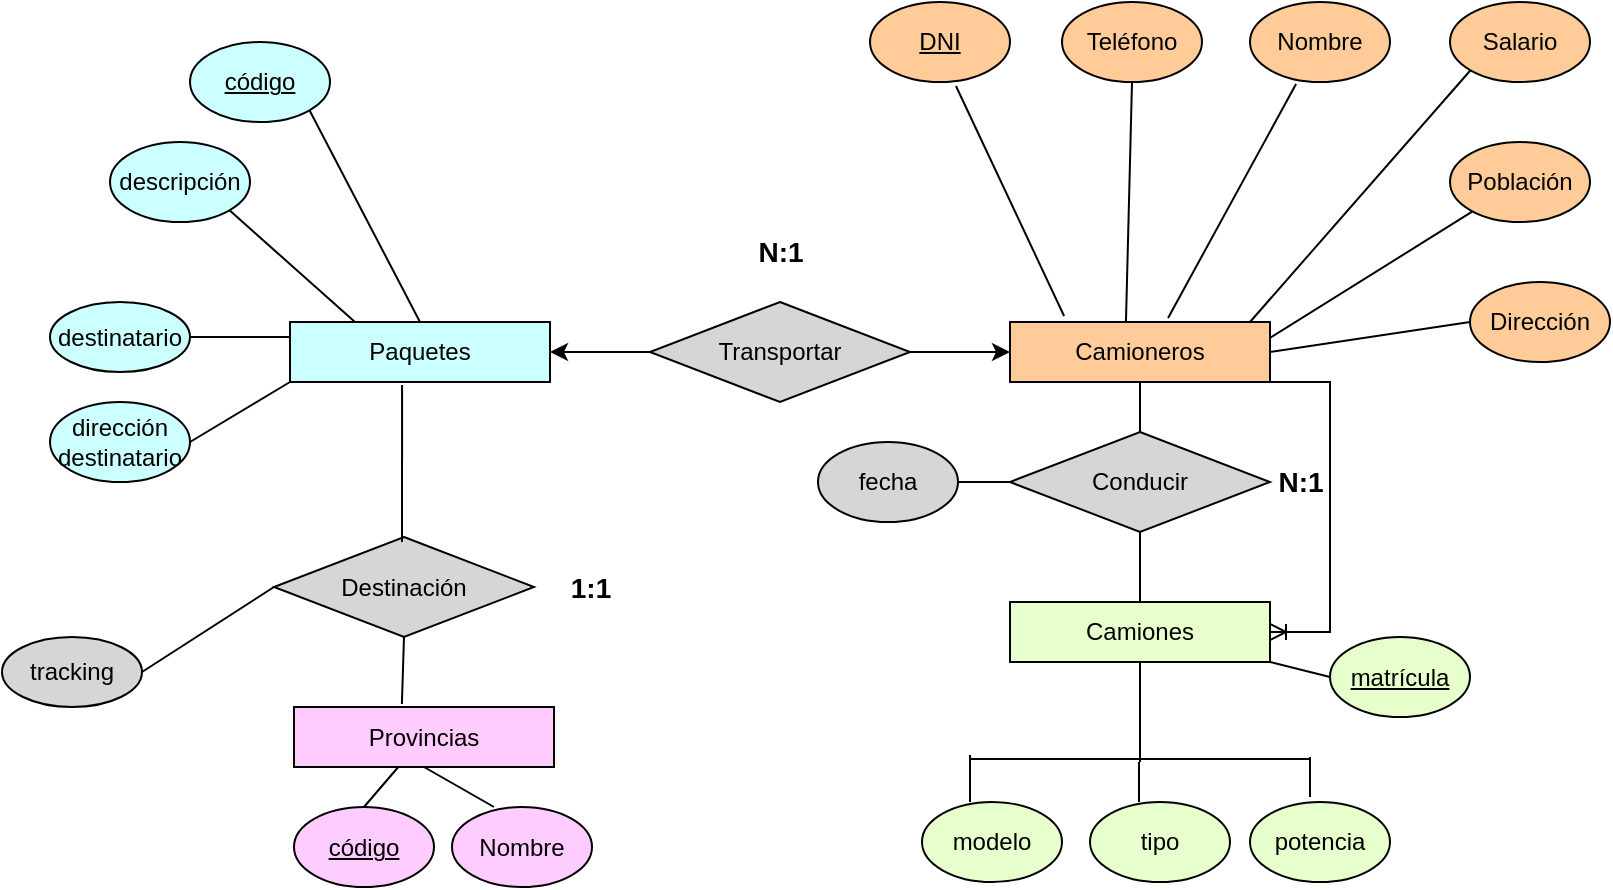 <mxfile version="20.3.0" type="device"><diagram id="7iK8f9Tc-DLSeT1-vv3Q" name="Página-1"><mxGraphModel dx="912" dy="672" grid="1" gridSize="10" guides="1" tooltips="1" connect="1" arrows="1" fold="1" page="1" pageScale="1" pageWidth="827" pageHeight="1169" math="0" shadow="0"><root><mxCell id="0"/><mxCell id="1" parent="0"/><mxCell id="cw471zNBA-B-aYEckOZQ-3" value="Paquetes" style="rounded=0;whiteSpace=wrap;html=1;fillColor=#CCFFFF;" vertex="1" parent="1"><mxGeometry x="150" y="200" width="130" height="30" as="geometry"/></mxCell><mxCell id="cw471zNBA-B-aYEckOZQ-4" value="Camioneros" style="rounded=0;whiteSpace=wrap;html=1;fillColor=#FFCC99;" vertex="1" parent="1"><mxGeometry x="510" y="200" width="130" height="30" as="geometry"/></mxCell><mxCell id="cw471zNBA-B-aYEckOZQ-34" style="edgeStyle=orthogonalEdgeStyle;rounded=0;orthogonalLoop=1;jettySize=auto;html=1;exitX=1;exitY=0.5;exitDx=0;exitDy=0;" edge="1" parent="1" source="cw471zNBA-B-aYEckOZQ-5" target="cw471zNBA-B-aYEckOZQ-4"><mxGeometry relative="1" as="geometry"/></mxCell><mxCell id="cw471zNBA-B-aYEckOZQ-35" style="edgeStyle=orthogonalEdgeStyle;rounded=0;orthogonalLoop=1;jettySize=auto;html=1;exitX=0;exitY=0.5;exitDx=0;exitDy=0;entryX=1;entryY=0.5;entryDx=0;entryDy=0;" edge="1" parent="1" source="cw471zNBA-B-aYEckOZQ-5" target="cw471zNBA-B-aYEckOZQ-3"><mxGeometry relative="1" as="geometry"/></mxCell><mxCell id="cw471zNBA-B-aYEckOZQ-5" value="Transportar" style="rhombus;whiteSpace=wrap;html=1;fillColor=#D6D6D6;" vertex="1" parent="1"><mxGeometry x="330" y="190" width="130" height="50" as="geometry"/></mxCell><mxCell id="cw471zNBA-B-aYEckOZQ-6" value="&lt;u&gt;DNI&lt;/u&gt;" style="ellipse;whiteSpace=wrap;html=1;fillColor=#FFCC99;" vertex="1" parent="1"><mxGeometry x="440" y="40" width="70" height="40" as="geometry"/></mxCell><mxCell id="cw471zNBA-B-aYEckOZQ-7" value="Nombre" style="ellipse;whiteSpace=wrap;html=1;fillColor=#FFCC99;" vertex="1" parent="1"><mxGeometry x="630" y="40" width="70" height="40" as="geometry"/></mxCell><mxCell id="cw471zNBA-B-aYEckOZQ-8" value="Teléfono" style="ellipse;whiteSpace=wrap;html=1;fillColor=#FFCC99;" vertex="1" parent="1"><mxGeometry x="536" y="40" width="70" height="40" as="geometry"/></mxCell><mxCell id="cw471zNBA-B-aYEckOZQ-9" value="Dirección" style="ellipse;whiteSpace=wrap;html=1;fillColor=#FFCC99;" vertex="1" parent="1"><mxGeometry x="740" y="180" width="70" height="40" as="geometry"/></mxCell><mxCell id="cw471zNBA-B-aYEckOZQ-10" value="Salario" style="ellipse;whiteSpace=wrap;html=1;fillColor=#FFCC99;" vertex="1" parent="1"><mxGeometry x="730" y="40" width="70" height="40" as="geometry"/></mxCell><mxCell id="cw471zNBA-B-aYEckOZQ-11" value="Población" style="ellipse;whiteSpace=wrap;html=1;fillColor=#FFCC99;" vertex="1" parent="1"><mxGeometry x="730" y="110" width="70" height="40" as="geometry"/></mxCell><mxCell id="cw471zNBA-B-aYEckOZQ-12" value="" style="endArrow=none;html=1;rounded=0;entryX=0;entryY=1;entryDx=0;entryDy=0;" edge="1" parent="1" target="cw471zNBA-B-aYEckOZQ-10"><mxGeometry width="50" height="50" relative="1" as="geometry"><mxPoint x="630" y="200" as="sourcePoint"/><mxPoint x="480" y="270" as="targetPoint"/></mxGeometry></mxCell><mxCell id="cw471zNBA-B-aYEckOZQ-13" value="" style="endArrow=none;html=1;rounded=0;entryX=0.329;entryY=1.025;entryDx=0;entryDy=0;entryPerimeter=0;exitX=0.608;exitY=-0.067;exitDx=0;exitDy=0;exitPerimeter=0;" edge="1" parent="1" source="cw471zNBA-B-aYEckOZQ-4" target="cw471zNBA-B-aYEckOZQ-7"><mxGeometry width="50" height="50" relative="1" as="geometry"><mxPoint x="390" y="370" as="sourcePoint"/><mxPoint x="440" y="320" as="targetPoint"/></mxGeometry></mxCell><mxCell id="cw471zNBA-B-aYEckOZQ-14" value="" style="endArrow=none;html=1;rounded=0;entryX=0.5;entryY=1;entryDx=0;entryDy=0;exitX=0.446;exitY=0;exitDx=0;exitDy=0;exitPerimeter=0;" edge="1" parent="1" source="cw471zNBA-B-aYEckOZQ-4" target="cw471zNBA-B-aYEckOZQ-8"><mxGeometry width="50" height="50" relative="1" as="geometry"><mxPoint x="550" y="200" as="sourcePoint"/><mxPoint x="613.99" y="83.01" as="targetPoint"/></mxGeometry></mxCell><mxCell id="cw471zNBA-B-aYEckOZQ-15" value="" style="endArrow=none;html=1;rounded=0;entryX=0.614;entryY=1.05;entryDx=0;entryDy=0;exitX=0.208;exitY=-0.1;exitDx=0;exitDy=0;exitPerimeter=0;entryPerimeter=0;" edge="1" parent="1" source="cw471zNBA-B-aYEckOZQ-4" target="cw471zNBA-B-aYEckOZQ-6"><mxGeometry width="50" height="50" relative="1" as="geometry"><mxPoint x="577.98" y="210" as="sourcePoint"/><mxPoint x="581" y="90" as="targetPoint"/></mxGeometry></mxCell><mxCell id="cw471zNBA-B-aYEckOZQ-16" value="" style="endArrow=none;html=1;rounded=0;exitX=0.923;exitY=-0.067;exitDx=0;exitDy=0;exitPerimeter=0;" edge="1" parent="1" target="cw471zNBA-B-aYEckOZQ-11"><mxGeometry width="50" height="50" relative="1" as="geometry"><mxPoint x="639.99" y="207.99" as="sourcePoint"/><mxPoint x="750.251" y="84.142" as="targetPoint"/></mxGeometry></mxCell><mxCell id="cw471zNBA-B-aYEckOZQ-17" value="" style="endArrow=none;html=1;rounded=0;exitX=1;exitY=0.5;exitDx=0;exitDy=0;entryX=0;entryY=0.5;entryDx=0;entryDy=0;" edge="1" parent="1" source="cw471zNBA-B-aYEckOZQ-4" target="cw471zNBA-B-aYEckOZQ-9"><mxGeometry width="50" height="50" relative="1" as="geometry"><mxPoint x="649.99" y="217.99" as="sourcePoint"/><mxPoint x="751.197" y="154.663" as="targetPoint"/></mxGeometry></mxCell><mxCell id="cw471zNBA-B-aYEckOZQ-18" value="&lt;u&gt;código&lt;/u&gt;" style="ellipse;whiteSpace=wrap;html=1;fillColor=#CCFFFF;" vertex="1" parent="1"><mxGeometry x="100" y="60" width="70" height="40" as="geometry"/></mxCell><mxCell id="cw471zNBA-B-aYEckOZQ-19" value="descripción" style="ellipse;whiteSpace=wrap;html=1;fillColor=#CCFFFF;" vertex="1" parent="1"><mxGeometry x="60" y="110" width="70" height="40" as="geometry"/></mxCell><mxCell id="cw471zNBA-B-aYEckOZQ-21" value="Provincias" style="rounded=0;whiteSpace=wrap;html=1;fillColor=#FFCCFF;" vertex="1" parent="1"><mxGeometry x="152" y="392.5" width="130" height="30" as="geometry"/></mxCell><mxCell id="cw471zNBA-B-aYEckOZQ-22" value="dirección destinatario" style="ellipse;whiteSpace=wrap;html=1;fillColor=#CCFFFF;" vertex="1" parent="1"><mxGeometry x="30" y="240" width="70" height="40" as="geometry"/></mxCell><mxCell id="cw471zNBA-B-aYEckOZQ-23" value="&lt;u&gt;código&lt;/u&gt;" style="ellipse;whiteSpace=wrap;html=1;fillColor=#FFCCFF;" vertex="1" parent="1"><mxGeometry x="152" y="442.5" width="70" height="40" as="geometry"/></mxCell><mxCell id="cw471zNBA-B-aYEckOZQ-24" value="Nombre" style="ellipse;whiteSpace=wrap;html=1;fillColor=#FFCCFF;" vertex="1" parent="1"><mxGeometry x="231" y="442.5" width="70" height="40" as="geometry"/></mxCell><mxCell id="cw471zNBA-B-aYEckOZQ-25" value="Camiones" style="rounded=0;whiteSpace=wrap;html=1;fillColor=#E6FFCC;" vertex="1" parent="1"><mxGeometry x="510" y="340" width="130" height="30" as="geometry"/></mxCell><mxCell id="cw471zNBA-B-aYEckOZQ-26" value="&lt;u&gt;matrícula&lt;/u&gt;" style="ellipse;whiteSpace=wrap;html=1;fillColor=#E6FFCC;" vertex="1" parent="1"><mxGeometry x="670" y="357.5" width="70" height="40" as="geometry"/></mxCell><mxCell id="cw471zNBA-B-aYEckOZQ-27" value="modelo" style="ellipse;whiteSpace=wrap;html=1;fillColor=#E6FFCC;" vertex="1" parent="1"><mxGeometry x="466" y="440" width="70" height="40" as="geometry"/></mxCell><mxCell id="cw471zNBA-B-aYEckOZQ-28" value="tipo" style="ellipse;whiteSpace=wrap;html=1;fillColor=#E6FFCC;" vertex="1" parent="1"><mxGeometry x="550" y="440" width="70" height="40" as="geometry"/></mxCell><mxCell id="cw471zNBA-B-aYEckOZQ-29" value="potencia" style="ellipse;whiteSpace=wrap;html=1;fillColor=#E6FFCC;" vertex="1" parent="1"><mxGeometry x="630" y="440" width="70" height="40" as="geometry"/></mxCell><mxCell id="cw471zNBA-B-aYEckOZQ-30" value="Conducir" style="rhombus;whiteSpace=wrap;html=1;fillColor=#D6D6D6;" vertex="1" parent="1"><mxGeometry x="510" y="255" width="130" height="50" as="geometry"/></mxCell><mxCell id="cw471zNBA-B-aYEckOZQ-31" value="" style="endArrow=none;html=1;rounded=0;entryX=0.5;entryY=1;entryDx=0;entryDy=0;" edge="1" parent="1" source="cw471zNBA-B-aYEckOZQ-30" target="cw471zNBA-B-aYEckOZQ-4"><mxGeometry width="50" height="50" relative="1" as="geometry"><mxPoint x="390" y="360" as="sourcePoint"/><mxPoint x="440" y="310" as="targetPoint"/></mxGeometry></mxCell><mxCell id="cw471zNBA-B-aYEckOZQ-32" value="" style="endArrow=none;html=1;rounded=0;entryX=0.5;entryY=0;entryDx=0;entryDy=0;exitX=0.5;exitY=1;exitDx=0;exitDy=0;" edge="1" parent="1" source="cw471zNBA-B-aYEckOZQ-30" target="cw471zNBA-B-aYEckOZQ-25"><mxGeometry width="50" height="50" relative="1" as="geometry"><mxPoint x="585" y="265" as="sourcePoint"/><mxPoint x="585" y="240" as="targetPoint"/></mxGeometry></mxCell><mxCell id="cw471zNBA-B-aYEckOZQ-33" value="" style="endArrow=none;html=1;rounded=0;entryX=1;entryY=1;entryDx=0;entryDy=0;exitX=0.5;exitY=0;exitDx=0;exitDy=0;" edge="1" parent="1" source="cw471zNBA-B-aYEckOZQ-3" target="cw471zNBA-B-aYEckOZQ-18"><mxGeometry width="50" height="50" relative="1" as="geometry"><mxPoint x="390" y="360" as="sourcePoint"/><mxPoint x="440" y="310" as="targetPoint"/></mxGeometry></mxCell><mxCell id="cw471zNBA-B-aYEckOZQ-36" value="" style="endArrow=none;html=1;rounded=0;entryX=1;entryY=1;entryDx=0;entryDy=0;exitX=0.25;exitY=0;exitDx=0;exitDy=0;" edge="1" parent="1" source="cw471zNBA-B-aYEckOZQ-3" target="cw471zNBA-B-aYEckOZQ-19"><mxGeometry width="50" height="50" relative="1" as="geometry"><mxPoint x="390" y="360" as="sourcePoint"/><mxPoint x="440" y="310" as="targetPoint"/></mxGeometry></mxCell><mxCell id="cw471zNBA-B-aYEckOZQ-37" value="" style="endArrow=none;html=1;rounded=0;entryX=0;entryY=0.5;entryDx=0;entryDy=0;exitX=1;exitY=1;exitDx=0;exitDy=0;" edge="1" parent="1" source="cw471zNBA-B-aYEckOZQ-25" target="cw471zNBA-B-aYEckOZQ-26"><mxGeometry width="50" height="50" relative="1" as="geometry"><mxPoint x="630" y="422.5" as="sourcePoint"/><mxPoint x="430" y="385" as="targetPoint"/></mxGeometry></mxCell><mxCell id="cw471zNBA-B-aYEckOZQ-43" value="Destinación" style="rhombus;whiteSpace=wrap;html=1;fillColor=#D6D6D6;" vertex="1" parent="1"><mxGeometry x="142" y="307.5" width="130" height="50" as="geometry"/></mxCell><mxCell id="cw471zNBA-B-aYEckOZQ-44" value="" style="endArrow=none;html=1;rounded=0;entryX=0.431;entryY=1.05;entryDx=0;entryDy=0;entryPerimeter=0;" edge="1" parent="1" target="cw471zNBA-B-aYEckOZQ-3"><mxGeometry width="50" height="50" relative="1" as="geometry"><mxPoint x="206" y="310" as="sourcePoint"/><mxPoint x="206.99" y="271.5" as="targetPoint"/></mxGeometry></mxCell><mxCell id="cw471zNBA-B-aYEckOZQ-47" value="" style="endArrow=none;html=1;rounded=0;entryX=0.5;entryY=1;entryDx=0;entryDy=0;exitX=0.415;exitY=-0.05;exitDx=0;exitDy=0;exitPerimeter=0;" edge="1" parent="1" source="cw471zNBA-B-aYEckOZQ-21" target="cw471zNBA-B-aYEckOZQ-43"><mxGeometry width="50" height="50" relative="1" as="geometry"><mxPoint x="302" y="392.5" as="sourcePoint"/><mxPoint x="352" y="342.5" as="targetPoint"/></mxGeometry></mxCell><mxCell id="cw471zNBA-B-aYEckOZQ-49" value="destinatario" style="ellipse;whiteSpace=wrap;html=1;fillColor=#CCFFFF;" vertex="1" parent="1"><mxGeometry x="30" y="190" width="70" height="35" as="geometry"/></mxCell><mxCell id="cw471zNBA-B-aYEckOZQ-51" value="" style="endArrow=none;html=1;rounded=0;entryX=1;entryY=0.5;entryDx=0;entryDy=0;exitX=0;exitY=0.25;exitDx=0;exitDy=0;" edge="1" parent="1" source="cw471zNBA-B-aYEckOZQ-3" target="cw471zNBA-B-aYEckOZQ-49"><mxGeometry width="50" height="50" relative="1" as="geometry"><mxPoint x="390" y="330" as="sourcePoint"/><mxPoint x="110" y="220" as="targetPoint"/></mxGeometry></mxCell><mxCell id="cw471zNBA-B-aYEckOZQ-52" value="" style="endArrow=none;html=1;rounded=0;exitX=1;exitY=0.5;exitDx=0;exitDy=0;entryX=0;entryY=1;entryDx=0;entryDy=0;" edge="1" parent="1" source="cw471zNBA-B-aYEckOZQ-22" target="cw471zNBA-B-aYEckOZQ-3"><mxGeometry width="50" height="50" relative="1" as="geometry"><mxPoint x="390" y="330" as="sourcePoint"/><mxPoint x="440" y="280" as="targetPoint"/></mxGeometry></mxCell><mxCell id="cw471zNBA-B-aYEckOZQ-53" value="" style="endArrow=none;html=1;rounded=0;entryX=0.5;entryY=0;entryDx=0;entryDy=0;" edge="1" parent="1" source="cw471zNBA-B-aYEckOZQ-21" target="cw471zNBA-B-aYEckOZQ-23"><mxGeometry width="50" height="50" relative="1" as="geometry"><mxPoint x="302" y="362.5" as="sourcePoint"/><mxPoint x="352" y="312.5" as="targetPoint"/></mxGeometry></mxCell><mxCell id="cw471zNBA-B-aYEckOZQ-54" value="" style="endArrow=none;html=1;rounded=0;exitX=0.3;exitY=0;exitDx=0;exitDy=0;exitPerimeter=0;entryX=0.5;entryY=1;entryDx=0;entryDy=0;" edge="1" parent="1" source="cw471zNBA-B-aYEckOZQ-24" target="cw471zNBA-B-aYEckOZQ-21"><mxGeometry width="50" height="50" relative="1" as="geometry"><mxPoint x="302" y="362.5" as="sourcePoint"/><mxPoint x="352" y="312.5" as="targetPoint"/></mxGeometry></mxCell><mxCell id="cw471zNBA-B-aYEckOZQ-57" value="fecha" style="ellipse;whiteSpace=wrap;html=1;fillColor=#D6D6D6;" vertex="1" parent="1"><mxGeometry x="414" y="260" width="70" height="40" as="geometry"/></mxCell><mxCell id="cw471zNBA-B-aYEckOZQ-58" value="" style="endArrow=none;html=1;rounded=0;entryX=0;entryY=0.5;entryDx=0;entryDy=0;exitX=1;exitY=0.5;exitDx=0;exitDy=0;" edge="1" parent="1" source="cw471zNBA-B-aYEckOZQ-57" target="cw471zNBA-B-aYEckOZQ-30"><mxGeometry width="50" height="50" relative="1" as="geometry"><mxPoint x="390" y="340" as="sourcePoint"/><mxPoint x="440" y="290" as="targetPoint"/></mxGeometry></mxCell><mxCell id="cw471zNBA-B-aYEckOZQ-59" value="tracking" style="ellipse;whiteSpace=wrap;html=1;fillColor=#D6D6D6;" vertex="1" parent="1"><mxGeometry x="6" y="357.5" width="70" height="35" as="geometry"/></mxCell><mxCell id="cw471zNBA-B-aYEckOZQ-60" value="" style="endArrow=none;html=1;rounded=0;exitX=1;exitY=0.5;exitDx=0;exitDy=0;entryX=0;entryY=0.5;entryDx=0;entryDy=0;" edge="1" parent="1" source="cw471zNBA-B-aYEckOZQ-59" target="cw471zNBA-B-aYEckOZQ-43"><mxGeometry width="50" height="50" relative="1" as="geometry"><mxPoint x="366" y="380" as="sourcePoint"/><mxPoint x="416" y="330" as="targetPoint"/></mxGeometry></mxCell><mxCell id="cw471zNBA-B-aYEckOZQ-62" value="&lt;b&gt;&lt;font style=&quot;font-size: 14px;&quot;&gt;N:1&lt;/font&gt;&lt;/b&gt;" style="text;html=1;align=center;verticalAlign=middle;resizable=0;points=[];autosize=1;strokeColor=none;fillColor=none;" vertex="1" parent="1"><mxGeometry x="630" y="265" width="50" height="30" as="geometry"/></mxCell><mxCell id="cw471zNBA-B-aYEckOZQ-63" value="" style="endArrow=none;html=1;rounded=0;fontSize=14;entryX=0.5;entryY=1;entryDx=0;entryDy=0;" edge="1" parent="1" target="cw471zNBA-B-aYEckOZQ-25"><mxGeometry width="50" height="50" relative="1" as="geometry"><mxPoint x="575" y="420" as="sourcePoint"/><mxPoint x="420" y="290" as="targetPoint"/></mxGeometry></mxCell><mxCell id="cw471zNBA-B-aYEckOZQ-64" value="" style="line;strokeWidth=1;rotatable=0;dashed=0;labelPosition=right;align=left;verticalAlign=middle;spacingTop=0;spacingLeft=6;points=[];portConstraint=eastwest;fontSize=14;fillColor=#FFCCFF;" vertex="1" parent="1"><mxGeometry x="490" y="413.5" width="170" height="10" as="geometry"/></mxCell><mxCell id="cw471zNBA-B-aYEckOZQ-65" value="" style="endArrow=none;html=1;rounded=0;fontSize=14;" edge="1" parent="1"><mxGeometry width="50" height="50" relative="1" as="geometry"><mxPoint x="490" y="440" as="sourcePoint"/><mxPoint x="490" y="416.5" as="targetPoint"/></mxGeometry></mxCell><mxCell id="cw471zNBA-B-aYEckOZQ-66" value="" style="endArrow=none;html=1;rounded=0;fontSize=14;" edge="1" parent="1"><mxGeometry width="50" height="50" relative="1" as="geometry"><mxPoint x="574.5" y="440" as="sourcePoint"/><mxPoint x="574.5" y="420" as="targetPoint"/></mxGeometry></mxCell><mxCell id="cw471zNBA-B-aYEckOZQ-67" value="" style="endArrow=none;html=1;rounded=0;fontSize=14;" edge="1" parent="1"><mxGeometry width="50" height="50" relative="1" as="geometry"><mxPoint x="660" y="437.5" as="sourcePoint"/><mxPoint x="660" y="417.5" as="targetPoint"/></mxGeometry></mxCell><mxCell id="cw471zNBA-B-aYEckOZQ-68" value="" style="edgeStyle=entityRelationEdgeStyle;fontSize=12;html=1;endArrow=ERoneToMany;rounded=0;exitX=1;exitY=1;exitDx=0;exitDy=0;" edge="1" parent="1" source="cw471zNBA-B-aYEckOZQ-4" target="cw471zNBA-B-aYEckOZQ-25"><mxGeometry width="100" height="100" relative="1" as="geometry"><mxPoint x="426" y="391.5" as="sourcePoint"/><mxPoint x="536" y="391.5" as="targetPoint"/></mxGeometry></mxCell><mxCell id="cw471zNBA-B-aYEckOZQ-69" value="&lt;b&gt;&lt;font style=&quot;font-size: 14px;&quot;&gt;N:1&lt;/font&gt;&lt;/b&gt;" style="text;html=1;align=center;verticalAlign=middle;resizable=0;points=[];autosize=1;strokeColor=none;fillColor=none;" vertex="1" parent="1"><mxGeometry x="370" y="150" width="50" height="30" as="geometry"/></mxCell><mxCell id="cw471zNBA-B-aYEckOZQ-70" value="&lt;b&gt;&lt;font style=&quot;font-size: 14px;&quot;&gt;1:1&lt;/font&gt;&lt;/b&gt;" style="text;html=1;align=center;verticalAlign=middle;resizable=0;points=[];autosize=1;strokeColor=none;fillColor=none;" vertex="1" parent="1"><mxGeometry x="280" y="317.5" width="40" height="30" as="geometry"/></mxCell></root></mxGraphModel></diagram></mxfile>